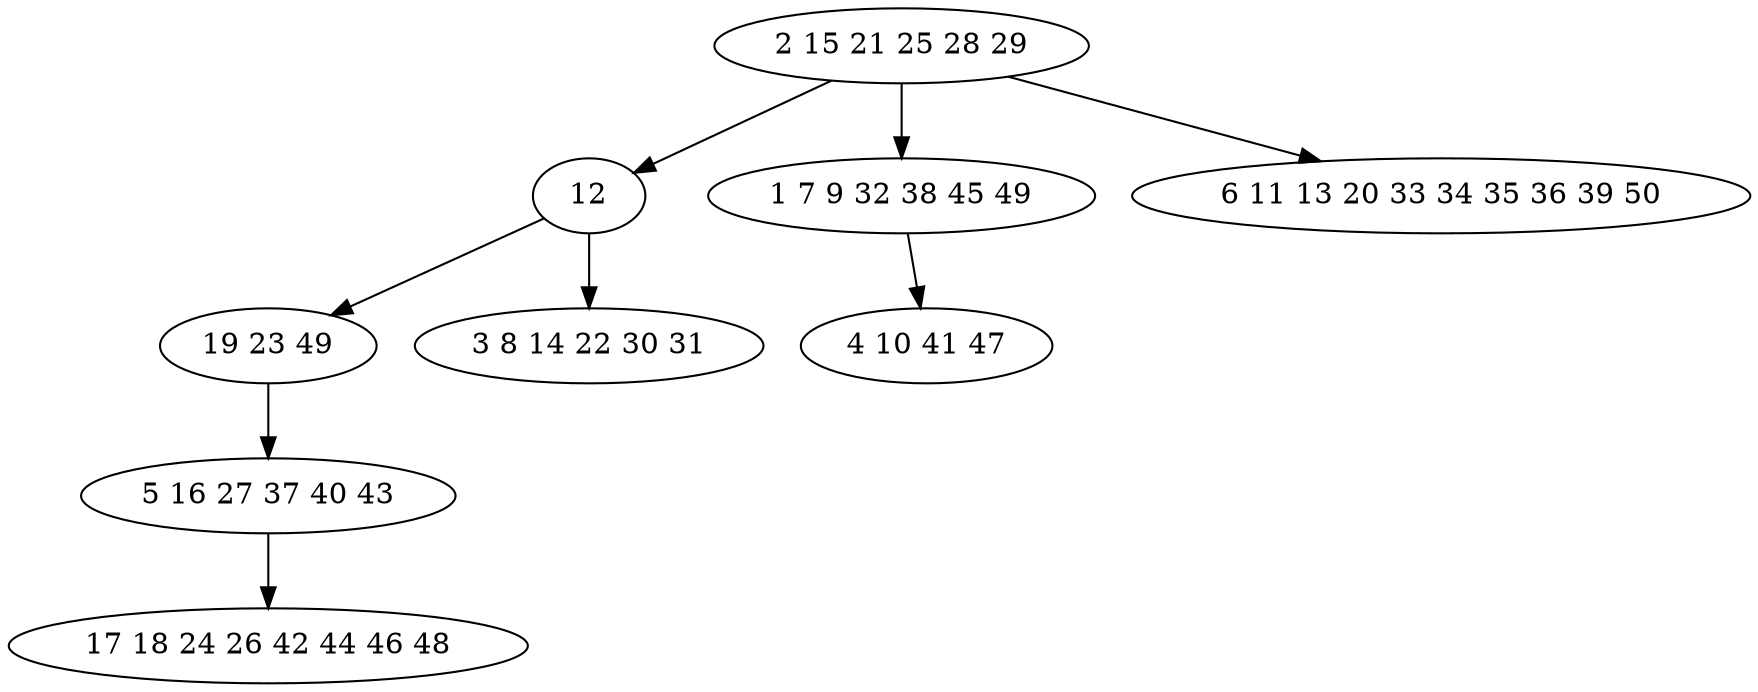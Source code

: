 digraph true_tree {
	"0" -> "1"
	"1" -> "2"
	"0" -> "3"
	"2" -> "4"
	"0" -> "5"
	"1" -> "6"
	"4" -> "7"
	"3" -> "8"
	"0" [label="2 15 21 25 28 29"];
	"1" [label="12"];
	"2" [label="19 23 49"];
	"3" [label="1 7 9 32 38 45 49"];
	"4" [label="5 16 27 37 40 43"];
	"5" [label="6 11 13 20 33 34 35 36 39 50"];
	"6" [label="3 8 14 22 30 31"];
	"7" [label="17 18 24 26 42 44 46 48"];
	"8" [label="4 10 41 47"];
}

